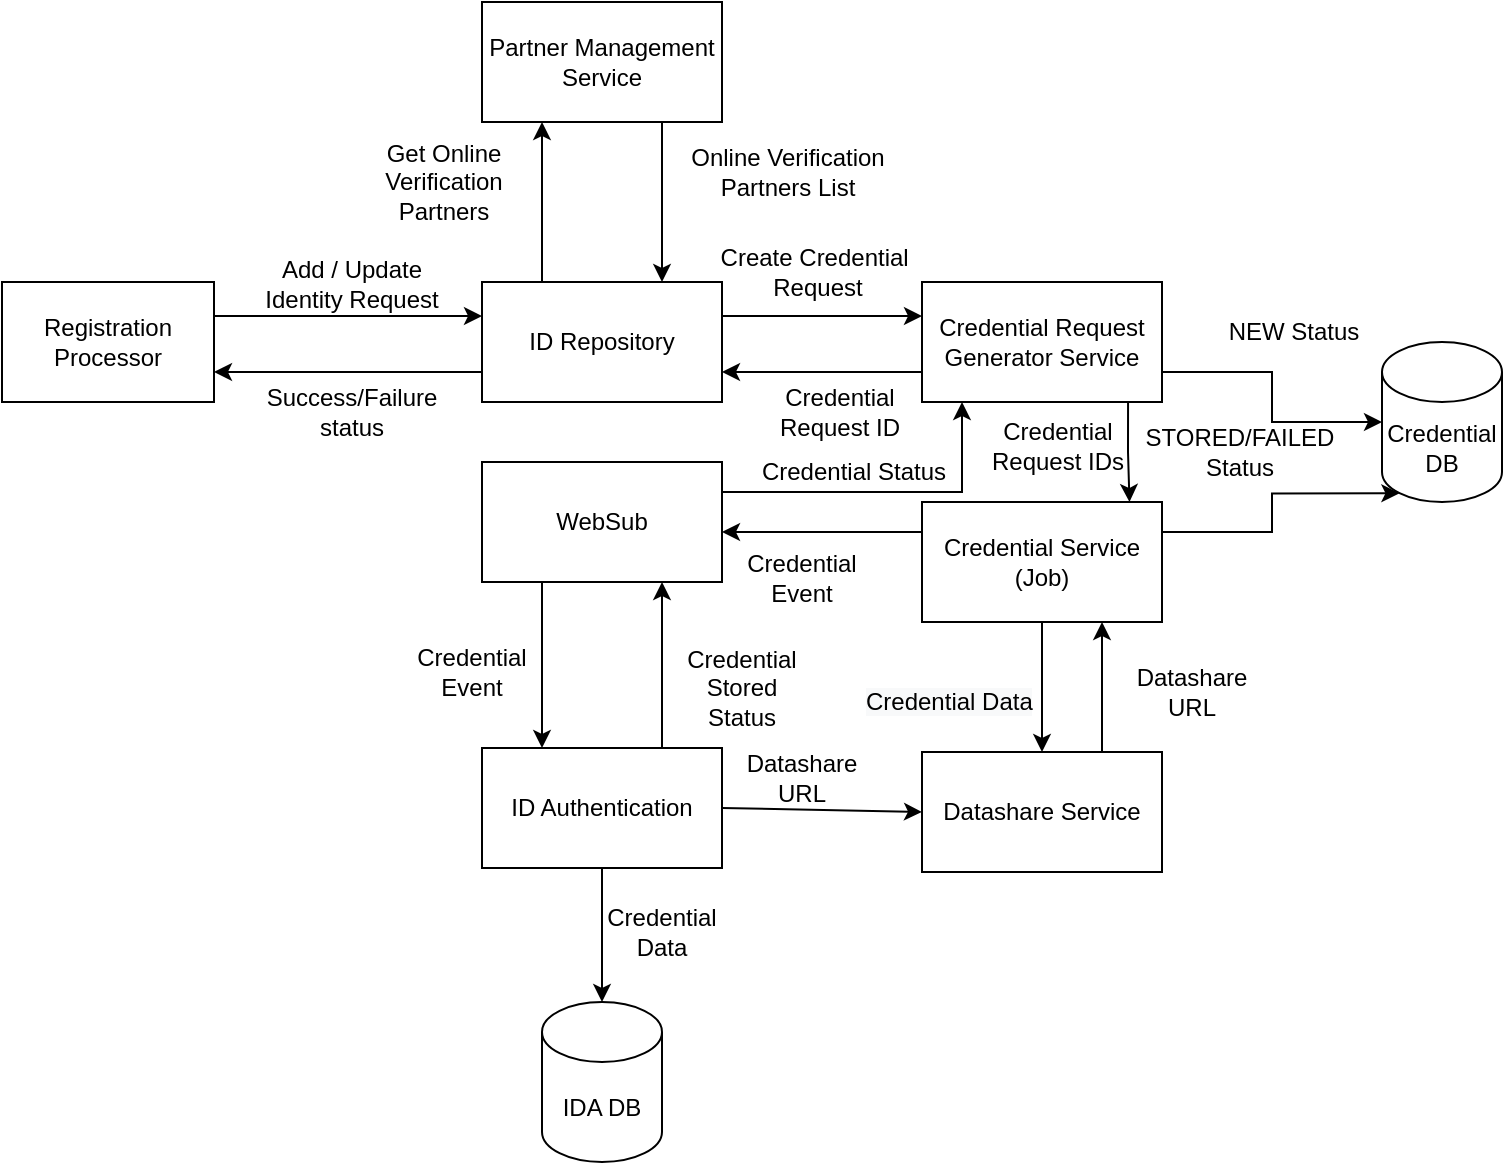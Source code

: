 <mxfile version="24.6.4" type="device">
  <diagram id="nsmT3PNoQU8JvnhOQlfl" name="Page-1">
    <mxGraphModel dx="186" dy="123" grid="1" gridSize="10" guides="1" tooltips="1" connect="1" arrows="1" fold="1" page="1" pageScale="1" pageWidth="827" pageHeight="1169" math="0" shadow="0">
      <root>
        <mxCell id="0" />
        <mxCell id="1" parent="0" />
        <mxCell id="MXWugfOjqB2NSdrZS_m6-11" style="edgeStyle=orthogonalEdgeStyle;rounded=0;orthogonalLoop=1;jettySize=auto;html=1;exitX=0.25;exitY=1;exitDx=0;exitDy=0;entryX=0.25;entryY=0;entryDx=0;entryDy=0;" parent="1" source="MXWugfOjqB2NSdrZS_m6-1" target="MXWugfOjqB2NSdrZS_m6-10" edge="1">
          <mxGeometry relative="1" as="geometry" />
        </mxCell>
        <mxCell id="zSmYZG-ffIdehZfoHpam-26" style="edgeStyle=orthogonalEdgeStyle;rounded=0;orthogonalLoop=1;jettySize=auto;html=1;exitX=1;exitY=0.25;exitDx=0;exitDy=0;" parent="1" source="MXWugfOjqB2NSdrZS_m6-1" target="MXWugfOjqB2NSdrZS_m6-8" edge="1">
          <mxGeometry relative="1" as="geometry">
            <Array as="points">
              <mxPoint x="520" y="265" />
            </Array>
          </mxGeometry>
        </mxCell>
        <mxCell id="MXWugfOjqB2NSdrZS_m6-1" value="WebSub" style="rounded=0;whiteSpace=wrap;html=1;" parent="1" vertex="1">
          <mxGeometry x="280" y="250" width="120" height="60" as="geometry" />
        </mxCell>
        <mxCell id="MXWugfOjqB2NSdrZS_m6-3" value="Registration Processor" style="rounded=0;whiteSpace=wrap;html=1;" parent="1" vertex="1">
          <mxGeometry x="40" y="160" width="106" height="60" as="geometry" />
        </mxCell>
        <mxCell id="MXWugfOjqB2NSdrZS_m6-7" style="edgeStyle=orthogonalEdgeStyle;rounded=0;orthogonalLoop=1;jettySize=auto;html=1;exitX=1;exitY=0.5;exitDx=0;exitDy=0;" parent="1" edge="1">
          <mxGeometry relative="1" as="geometry">
            <mxPoint x="400" y="177" as="sourcePoint" />
            <mxPoint x="500" y="177" as="targetPoint" />
          </mxGeometry>
        </mxCell>
        <mxCell id="MXWugfOjqB2NSdrZS_m6-16" style="edgeStyle=orthogonalEdgeStyle;rounded=0;orthogonalLoop=1;jettySize=auto;html=1;exitX=0.25;exitY=0;exitDx=0;exitDy=0;entryX=0.25;entryY=1;entryDx=0;entryDy=0;" parent="1" source="MXWugfOjqB2NSdrZS_m6-4" target="MXWugfOjqB2NSdrZS_m6-15" edge="1">
          <mxGeometry relative="1" as="geometry" />
        </mxCell>
        <mxCell id="MXWugfOjqB2NSdrZS_m6-20" style="edgeStyle=orthogonalEdgeStyle;rounded=0;orthogonalLoop=1;jettySize=auto;html=1;exitX=0;exitY=0.75;exitDx=0;exitDy=0;entryX=1;entryY=0.75;entryDx=0;entryDy=0;" parent="1" source="MXWugfOjqB2NSdrZS_m6-4" target="MXWugfOjqB2NSdrZS_m6-3" edge="1">
          <mxGeometry relative="1" as="geometry" />
        </mxCell>
        <mxCell id="MXWugfOjqB2NSdrZS_m6-4" value="ID Repository" style="rounded=0;whiteSpace=wrap;html=1;" parent="1" vertex="1">
          <mxGeometry x="280" y="160" width="120" height="60" as="geometry" />
        </mxCell>
        <mxCell id="MXWugfOjqB2NSdrZS_m6-6" value="" style="endArrow=classic;html=1;rounded=0;exitX=1;exitY=0.5;exitDx=0;exitDy=0;" parent="1" edge="1">
          <mxGeometry width="50" height="50" relative="1" as="geometry">
            <mxPoint x="146" y="177" as="sourcePoint" />
            <mxPoint x="280" y="177" as="targetPoint" />
          </mxGeometry>
        </mxCell>
        <mxCell id="MXWugfOjqB2NSdrZS_m6-23" style="edgeStyle=orthogonalEdgeStyle;rounded=0;orthogonalLoop=1;jettySize=auto;html=1;exitX=0;exitY=0.75;exitDx=0;exitDy=0;entryX=1;entryY=0.75;entryDx=0;entryDy=0;" parent="1" source="MXWugfOjqB2NSdrZS_m6-8" target="MXWugfOjqB2NSdrZS_m6-4" edge="1">
          <mxGeometry relative="1" as="geometry" />
        </mxCell>
        <mxCell id="MXWugfOjqB2NSdrZS_m6-27" style="edgeStyle=orthogonalEdgeStyle;rounded=0;orthogonalLoop=1;jettySize=auto;html=1;exitX=1;exitY=0.75;exitDx=0;exitDy=0;" parent="1" source="MXWugfOjqB2NSdrZS_m6-8" target="MXWugfOjqB2NSdrZS_m6-26" edge="1">
          <mxGeometry relative="1" as="geometry" />
        </mxCell>
        <mxCell id="MXWugfOjqB2NSdrZS_m6-8" value="Credential Request Generator Service" style="rounded=0;whiteSpace=wrap;html=1;" parent="1" vertex="1">
          <mxGeometry x="500" y="160" width="120" height="60" as="geometry" />
        </mxCell>
        <mxCell id="MXWugfOjqB2NSdrZS_m6-28" style="edgeStyle=orthogonalEdgeStyle;rounded=0;orthogonalLoop=1;jettySize=auto;html=1;exitX=1;exitY=0.25;exitDx=0;exitDy=0;entryX=0.145;entryY=1;entryDx=0;entryDy=-4.35;entryPerimeter=0;" parent="1" source="MXWugfOjqB2NSdrZS_m6-9" target="MXWugfOjqB2NSdrZS_m6-26" edge="1">
          <mxGeometry relative="1" as="geometry" />
        </mxCell>
        <mxCell id="MXWugfOjqB2NSdrZS_m6-29" style="edgeStyle=orthogonalEdgeStyle;rounded=0;orthogonalLoop=1;jettySize=auto;html=1;exitX=0;exitY=0.25;exitDx=0;exitDy=0;" parent="1" source="MXWugfOjqB2NSdrZS_m6-9" target="MXWugfOjqB2NSdrZS_m6-1" edge="1">
          <mxGeometry relative="1" as="geometry">
            <Array as="points">
              <mxPoint x="430" y="285" />
              <mxPoint x="430" y="285" />
            </Array>
          </mxGeometry>
        </mxCell>
        <mxCell id="MXWugfOjqB2NSdrZS_m6-40" style="edgeStyle=orthogonalEdgeStyle;rounded=0;orthogonalLoop=1;jettySize=auto;html=1;exitX=0.5;exitY=1;exitDx=0;exitDy=0;entryX=0.5;entryY=0;entryDx=0;entryDy=0;" parent="1" source="MXWugfOjqB2NSdrZS_m6-9" target="MXWugfOjqB2NSdrZS_m6-39" edge="1">
          <mxGeometry relative="1" as="geometry" />
        </mxCell>
        <mxCell id="MXWugfOjqB2NSdrZS_m6-9" value="Credential Service (Job)" style="rounded=0;whiteSpace=wrap;html=1;" parent="1" vertex="1">
          <mxGeometry x="500" y="270" width="120" height="60" as="geometry" />
        </mxCell>
        <mxCell id="MXWugfOjqB2NSdrZS_m6-12" style="edgeStyle=orthogonalEdgeStyle;rounded=0;orthogonalLoop=1;jettySize=auto;html=1;exitX=0.75;exitY=0;exitDx=0;exitDy=0;entryX=0.75;entryY=1;entryDx=0;entryDy=0;" parent="1" source="MXWugfOjqB2NSdrZS_m6-10" target="MXWugfOjqB2NSdrZS_m6-1" edge="1">
          <mxGeometry relative="1" as="geometry" />
        </mxCell>
        <mxCell id="MXWugfOjqB2NSdrZS_m6-41" style="edgeStyle=orthogonalEdgeStyle;rounded=0;orthogonalLoop=1;jettySize=auto;html=1;exitX=0.5;exitY=1;exitDx=0;exitDy=0;entryX=0.5;entryY=0;entryDx=0;entryDy=0;entryPerimeter=0;" parent="1" source="MXWugfOjqB2NSdrZS_m6-10" target="MXWugfOjqB2NSdrZS_m6-25" edge="1">
          <mxGeometry relative="1" as="geometry">
            <mxPoint x="341" y="490" as="targetPoint" />
          </mxGeometry>
        </mxCell>
        <mxCell id="MXWugfOjqB2NSdrZS_m6-10" value="ID Authentication" style="rounded=0;whiteSpace=wrap;html=1;" parent="1" vertex="1">
          <mxGeometry x="280" y="393" width="120" height="60" as="geometry" />
        </mxCell>
        <mxCell id="MXWugfOjqB2NSdrZS_m6-13" value="Add / Update Identity Request" style="text;html=1;strokeColor=none;fillColor=none;align=center;verticalAlign=middle;whiteSpace=wrap;rounded=0;" parent="1" vertex="1">
          <mxGeometry x="170" y="146" width="90" height="30" as="geometry" />
        </mxCell>
        <mxCell id="MXWugfOjqB2NSdrZS_m6-18" style="edgeStyle=orthogonalEdgeStyle;rounded=0;orthogonalLoop=1;jettySize=auto;html=1;exitX=0.75;exitY=1;exitDx=0;exitDy=0;entryX=0.75;entryY=0;entryDx=0;entryDy=0;" parent="1" source="MXWugfOjqB2NSdrZS_m6-15" target="MXWugfOjqB2NSdrZS_m6-4" edge="1">
          <mxGeometry relative="1" as="geometry" />
        </mxCell>
        <mxCell id="MXWugfOjqB2NSdrZS_m6-15" value="Partner Management Service" style="rounded=0;whiteSpace=wrap;html=1;" parent="1" vertex="1">
          <mxGeometry x="280" y="20" width="120" height="60" as="geometry" />
        </mxCell>
        <mxCell id="MXWugfOjqB2NSdrZS_m6-17" value="Get Online Verification Partners" style="text;html=1;strokeColor=none;fillColor=none;align=center;verticalAlign=middle;whiteSpace=wrap;rounded=0;" parent="1" vertex="1">
          <mxGeometry x="211" y="95" width="100" height="30" as="geometry" />
        </mxCell>
        <mxCell id="MXWugfOjqB2NSdrZS_m6-19" value="Online Verification Partners List" style="text;html=1;strokeColor=none;fillColor=none;align=center;verticalAlign=middle;whiteSpace=wrap;rounded=0;" parent="1" vertex="1">
          <mxGeometry x="375" y="90" width="116" height="30" as="geometry" />
        </mxCell>
        <mxCell id="MXWugfOjqB2NSdrZS_m6-21" value="Success/Failure&lt;br&gt;status" style="text;html=1;strokeColor=none;fillColor=none;align=center;verticalAlign=middle;whiteSpace=wrap;rounded=0;" parent="1" vertex="1">
          <mxGeometry x="185" y="210" width="60" height="30" as="geometry" />
        </mxCell>
        <mxCell id="MXWugfOjqB2NSdrZS_m6-22" value="Create Credential&amp;nbsp;&lt;br&gt;Request" style="text;html=1;strokeColor=none;fillColor=none;align=center;verticalAlign=middle;whiteSpace=wrap;rounded=0;" parent="1" vertex="1">
          <mxGeometry x="390" y="140" width="116" height="30" as="geometry" />
        </mxCell>
        <mxCell id="MXWugfOjqB2NSdrZS_m6-24" value="Credential Request ID" style="text;html=1;strokeColor=none;fillColor=none;align=center;verticalAlign=middle;whiteSpace=wrap;rounded=0;" parent="1" vertex="1">
          <mxGeometry x="418" y="210" width="82" height="30" as="geometry" />
        </mxCell>
        <mxCell id="MXWugfOjqB2NSdrZS_m6-25" value="IDA DB" style="shape=cylinder3;whiteSpace=wrap;html=1;boundedLbl=1;backgroundOutline=1;size=15;" parent="1" vertex="1">
          <mxGeometry x="310" y="520" width="60" height="80" as="geometry" />
        </mxCell>
        <mxCell id="MXWugfOjqB2NSdrZS_m6-26" value="Credential DB" style="shape=cylinder3;whiteSpace=wrap;html=1;boundedLbl=1;backgroundOutline=1;size=15;" parent="1" vertex="1">
          <mxGeometry x="730" y="190" width="60" height="80" as="geometry" />
        </mxCell>
        <mxCell id="MXWugfOjqB2NSdrZS_m6-30" value="Credential Event" style="text;html=1;strokeColor=none;fillColor=none;align=center;verticalAlign=middle;whiteSpace=wrap;rounded=0;" parent="1" vertex="1">
          <mxGeometry x="410" y="293" width="60" height="30" as="geometry" />
        </mxCell>
        <mxCell id="MXWugfOjqB2NSdrZS_m6-31" value="Credential Event" style="text;html=1;strokeColor=none;fillColor=none;align=center;verticalAlign=middle;whiteSpace=wrap;rounded=0;" parent="1" vertex="1">
          <mxGeometry x="245" y="340" width="60" height="30" as="geometry" />
        </mxCell>
        <mxCell id="MXWugfOjqB2NSdrZS_m6-33" value="Credential Data" style="text;html=1;strokeColor=none;fillColor=none;align=center;verticalAlign=middle;whiteSpace=wrap;rounded=0;" parent="1" vertex="1">
          <mxGeometry x="340" y="470" width="60" height="30" as="geometry" />
        </mxCell>
        <mxCell id="MXWugfOjqB2NSdrZS_m6-34" value="Credential Stored Status" style="text;html=1;strokeColor=none;fillColor=none;align=center;verticalAlign=middle;whiteSpace=wrap;rounded=0;" parent="1" vertex="1">
          <mxGeometry x="380" y="348" width="60" height="30" as="geometry" />
        </mxCell>
        <mxCell id="MXWugfOjqB2NSdrZS_m6-42" style="edgeStyle=orthogonalEdgeStyle;rounded=0;orthogonalLoop=1;jettySize=auto;html=1;exitX=0.75;exitY=0;exitDx=0;exitDy=0;entryX=0.75;entryY=1;entryDx=0;entryDy=0;" parent="1" source="MXWugfOjqB2NSdrZS_m6-39" target="MXWugfOjqB2NSdrZS_m6-9" edge="1">
          <mxGeometry relative="1" as="geometry" />
        </mxCell>
        <mxCell id="MXWugfOjqB2NSdrZS_m6-39" value="Datashare Service" style="rounded=0;whiteSpace=wrap;html=1;" parent="1" vertex="1">
          <mxGeometry x="500" y="395" width="120" height="60" as="geometry" />
        </mxCell>
        <mxCell id="MXWugfOjqB2NSdrZS_m6-43" value="&lt;span style=&quot;color: rgb(0, 0, 0); font-family: helvetica; font-size: 12px; font-style: normal; font-weight: 400; letter-spacing: normal; text-align: center; text-indent: 0px; text-transform: none; word-spacing: 0px; background-color: rgb(248, 249, 250); display: inline; float: none;&quot;&gt;Credential Data&lt;/span&gt;" style="text;whiteSpace=wrap;html=1;" parent="1" vertex="1">
          <mxGeometry x="470" y="356" width="110" height="30" as="geometry" />
        </mxCell>
        <mxCell id="MXWugfOjqB2NSdrZS_m6-44" value="Datashare URL" style="text;html=1;strokeColor=none;fillColor=none;align=center;verticalAlign=middle;whiteSpace=wrap;rounded=0;" parent="1" vertex="1">
          <mxGeometry x="600" y="350" width="70" height="30" as="geometry" />
        </mxCell>
        <mxCell id="MXWugfOjqB2NSdrZS_m6-46" value="Datashare URL" style="text;html=1;strokeColor=none;fillColor=none;align=center;verticalAlign=middle;whiteSpace=wrap;rounded=0;" parent="1" vertex="1">
          <mxGeometry x="400" y="395" width="80" height="25" as="geometry" />
        </mxCell>
        <mxCell id="zSmYZG-ffIdehZfoHpam-28" value="Credential Status" style="text;html=1;strokeColor=none;fillColor=none;align=center;verticalAlign=middle;whiteSpace=wrap;rounded=0;" parent="1" vertex="1">
          <mxGeometry x="410" y="240" width="112" height="30" as="geometry" />
        </mxCell>
        <mxCell id="zSmYZG-ffIdehZfoHpam-30" value="NEW Status" style="text;html=1;strokeColor=none;fillColor=none;align=center;verticalAlign=middle;whiteSpace=wrap;rounded=0;" parent="1" vertex="1">
          <mxGeometry x="630" y="170" width="112" height="30" as="geometry" />
        </mxCell>
        <mxCell id="zSmYZG-ffIdehZfoHpam-31" value="STORED/FAILED Status" style="text;html=1;strokeColor=none;fillColor=none;align=center;verticalAlign=middle;whiteSpace=wrap;rounded=0;" parent="1" vertex="1">
          <mxGeometry x="603" y="230" width="112" height="30" as="geometry" />
        </mxCell>
        <mxCell id="aa3PGpP8SuI-3-ekWRJi-3" value="" style="endArrow=classic;html=1;rounded=0;entryX=0;entryY=0.5;entryDx=0;entryDy=0;exitX=1;exitY=0.5;exitDx=0;exitDy=0;" parent="1" source="MXWugfOjqB2NSdrZS_m6-10" target="MXWugfOjqB2NSdrZS_m6-39" edge="1">
          <mxGeometry width="50" height="50" relative="1" as="geometry">
            <mxPoint x="370" y="370" as="sourcePoint" />
            <mxPoint x="420" y="320" as="targetPoint" />
          </mxGeometry>
        </mxCell>
        <mxCell id="kCgfBGtlBwkCqih8ywTr-1" style="edgeStyle=orthogonalEdgeStyle;rounded=0;orthogonalLoop=1;jettySize=auto;html=1;exitX=0.661;exitY=1;exitDx=0;exitDy=0;entryX=0.667;entryY=0;entryDx=0;entryDy=0;entryPerimeter=0;exitPerimeter=0;" edge="1" parent="1">
          <mxGeometry relative="1" as="geometry">
            <mxPoint x="603.03" y="220.0" as="sourcePoint" />
            <mxPoint x="603.75" y="270" as="targetPoint" />
            <Array as="points">
              <mxPoint x="602.71" y="245" />
              <mxPoint x="603.71" y="245" />
            </Array>
          </mxGeometry>
        </mxCell>
        <mxCell id="kCgfBGtlBwkCqih8ywTr-2" value="Credential Request IDs" style="text;html=1;strokeColor=none;fillColor=none;align=center;verticalAlign=middle;whiteSpace=wrap;rounded=0;" vertex="1" parent="1">
          <mxGeometry x="527" y="227" width="82" height="30" as="geometry" />
        </mxCell>
      </root>
    </mxGraphModel>
  </diagram>
</mxfile>
